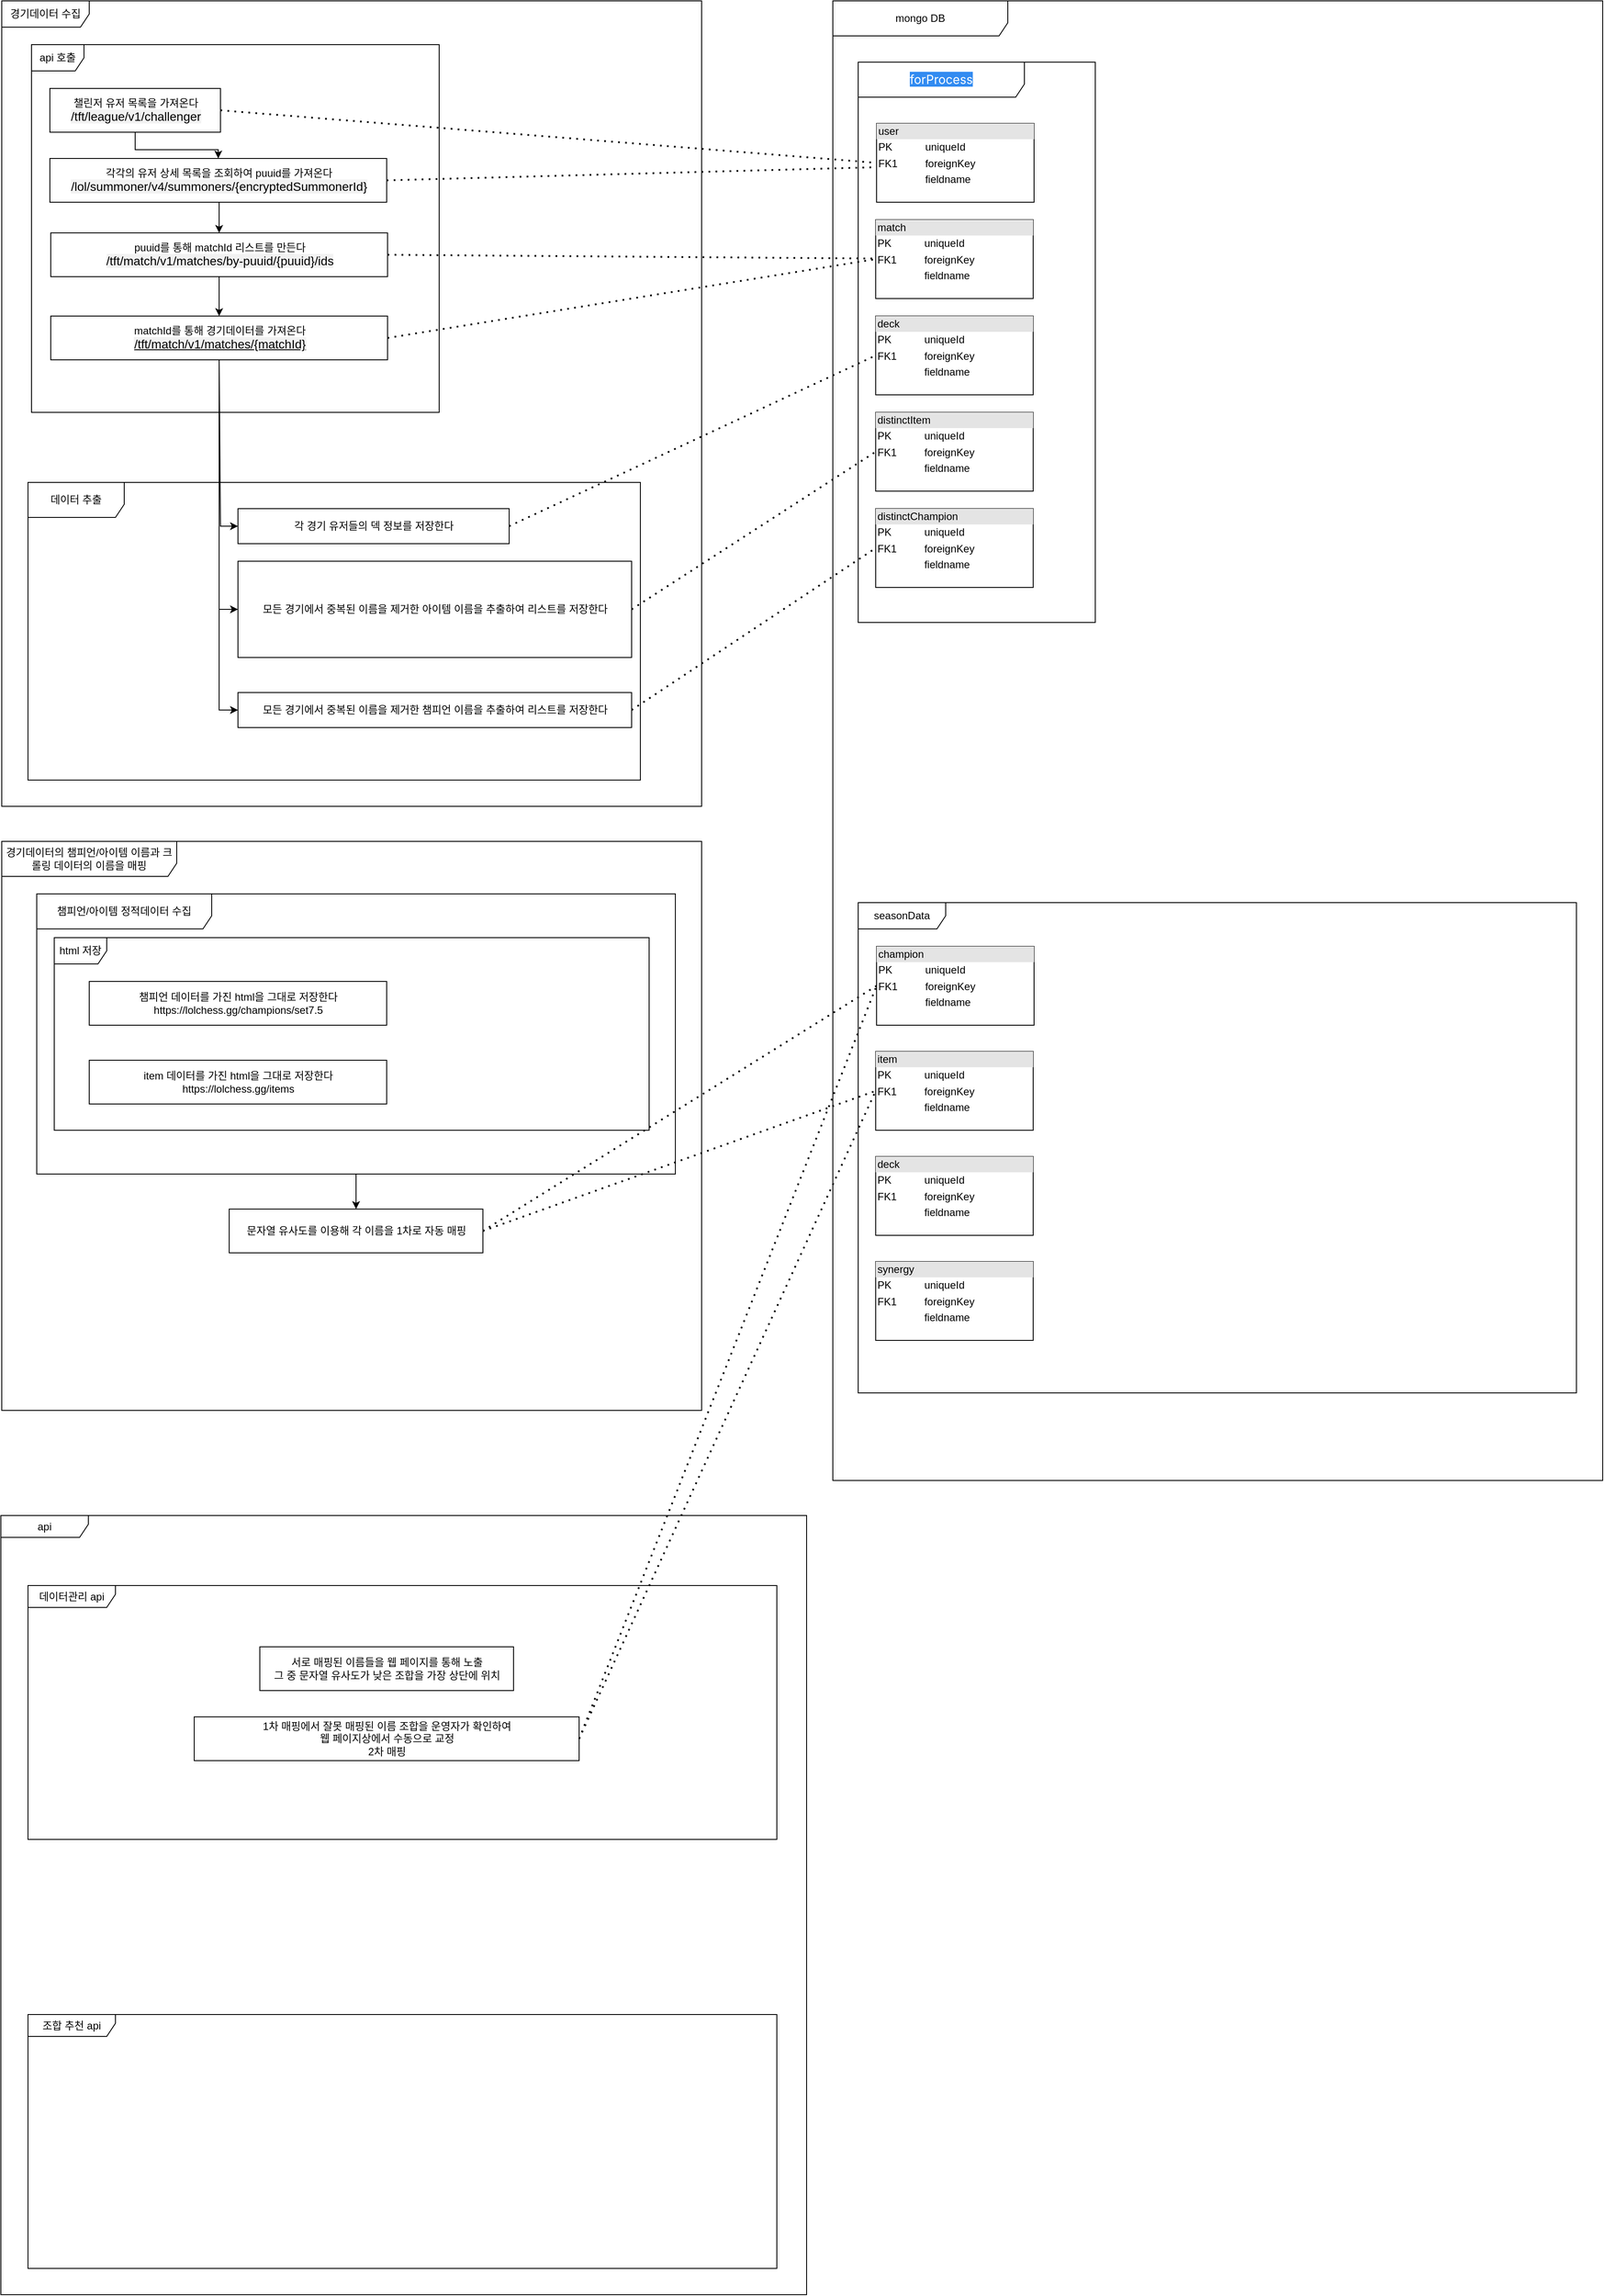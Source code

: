 <mxfile version="20.3.0" type="device"><diagram id="B2jiIG0YvvxatT9xb0-u" name="Page-1"><mxGraphModel dx="2302" dy="2394" grid="1" gridSize="10" guides="1" tooltips="1" connect="1" arrows="1" fold="1" page="1" pageScale="1" pageWidth="827" pageHeight="1169" math="0" shadow="0"><root><mxCell id="0"/><mxCell id="1" parent="0"/><mxCell id="GlgRuHBFU9iQZW2cIzDQ-7" value="경기데이터의 챔피언/아이템 이름과 크롤링 데이터의 이름을 매핑" style="shape=umlFrame;whiteSpace=wrap;html=1;width=200;height=40;" parent="1" vertex="1"><mxGeometry x="60" y="640" width="800" height="650" as="geometry"/></mxCell><mxCell id="GlgRuHBFU9iQZW2cIzDQ-3" value="경기데이터 수집" style="shape=umlFrame;whiteSpace=wrap;html=1;width=100;height=30;" parent="1" vertex="1"><mxGeometry x="60" y="-320" width="800" height="920" as="geometry"/></mxCell><mxCell id="GlgRuHBFU9iQZW2cIzDQ-35" value="데이터 추출" style="shape=umlFrame;whiteSpace=wrap;html=1;fillColor=none;width=110;height=40;" parent="1" vertex="1"><mxGeometry x="90" y="230" width="700" height="340" as="geometry"/></mxCell><mxCell id="GlgRuHBFU9iQZW2cIzDQ-36" value="각 경기 유저들의 덱 정보를 저장한다" style="html=1;fillColor=none;" parent="1" vertex="1"><mxGeometry x="330" y="260" width="310" height="40" as="geometry"/></mxCell><mxCell id="GlgRuHBFU9iQZW2cIzDQ-34" value="api 호출" style="shape=umlFrame;whiteSpace=wrap;html=1;fillColor=none;" parent="1" vertex="1"><mxGeometry x="94" y="-270" width="466" height="420" as="geometry"/></mxCell><mxCell id="PtnKZgTQbvBjGPyo91K7-16" value="" style="edgeStyle=orthogonalEdgeStyle;rounded=0;orthogonalLoop=1;jettySize=auto;html=1;" parent="1" source="GlgRuHBFU9iQZW2cIzDQ-1" target="GlgRuHBFU9iQZW2cIzDQ-9" edge="1"><mxGeometry relative="1" as="geometry"/></mxCell><mxCell id="GlgRuHBFU9iQZW2cIzDQ-1" value="챔피언/아이템 정적데이터 수집" style="shape=umlFrame;whiteSpace=wrap;html=1;width=200;height=40;" parent="1" vertex="1"><mxGeometry x="100" y="700" width="730" height="320" as="geometry"/></mxCell><mxCell id="GlgRuHBFU9iQZW2cIzDQ-41" value="html 저장" style="shape=umlFrame;whiteSpace=wrap;html=1;fillColor=none;" parent="1" vertex="1"><mxGeometry x="120" y="750" width="680" height="220" as="geometry"/></mxCell><mxCell id="GlgRuHBFU9iQZW2cIzDQ-4" value="mongo DB" style="shape=umlFrame;whiteSpace=wrap;html=1;width=200;height=40;" parent="1" vertex="1"><mxGeometry x="1010" y="-320" width="880" height="1690" as="geometry"/></mxCell><mxCell id="GlgRuHBFU9iQZW2cIzDQ-22" value="seasonData" style="shape=umlFrame;whiteSpace=wrap;html=1;fillColor=none;width=100;height=30;" parent="1" vertex="1"><mxGeometry x="1039" y="710" width="821" height="560" as="geometry"/></mxCell><mxCell id="GlgRuHBFU9iQZW2cIzDQ-5" value="챔피언 데이터를 가진 html을 그대로 저장한다&lt;br&gt;https://lolchess.gg/champions/set7.5" style="html=1;" parent="1" vertex="1"><mxGeometry x="160" y="800" width="340" height="50" as="geometry"/></mxCell><mxCell id="GlgRuHBFU9iQZW2cIzDQ-9" value="문자열 유사도를 이용해 각 이름을 1차로 자동 매핑" style="html=1;" parent="1" vertex="1"><mxGeometry x="320" y="1060" width="290" height="50" as="geometry"/></mxCell><mxCell id="GlgRuHBFU9iQZW2cIzDQ-10" value="서로 매핑된 이름들을 웹 페이지를 통해 노출&lt;br&gt;그 중 문자열 유사도가 낮은 조합을 가장 상단에 위치" style="html=1;" parent="1" vertex="1"><mxGeometry x="355" y="1560" width="290" height="50" as="geometry"/></mxCell><mxCell id="GlgRuHBFU9iQZW2cIzDQ-11" value="1차 매핑에서 잘못 매핑된 이름 조합을 운영자가 확인하여 &lt;br&gt;웹 페이지상에서 수동으로 교정&lt;br&gt;2차 매핑" style="html=1;" parent="1" vertex="1"><mxGeometry x="280" y="1640" width="440" height="50" as="geometry"/></mxCell><mxCell id="GlgRuHBFU9iQZW2cIzDQ-16" value="&lt;div style=&quot;box-sizing:border-box;width:100%;background:#e4e4e4;padding:2px;&quot;&gt;deck&lt;/div&gt;&lt;table style=&quot;width:100%;font-size:1em;&quot; cellpadding=&quot;2&quot; cellspacing=&quot;0&quot;&gt;&lt;tbody&gt;&lt;tr&gt;&lt;td&gt;PK&lt;/td&gt;&lt;td&gt;uniqueId&lt;/td&gt;&lt;/tr&gt;&lt;tr&gt;&lt;td&gt;FK1&lt;/td&gt;&lt;td&gt;foreignKey&lt;/td&gt;&lt;/tr&gt;&lt;tr&gt;&lt;td&gt;&lt;/td&gt;&lt;td&gt;fieldname&lt;/td&gt;&lt;/tr&gt;&lt;/tbody&gt;&lt;/table&gt;" style="verticalAlign=top;align=left;overflow=fill;html=1;" parent="1" vertex="1"><mxGeometry x="1059" y="1000" width="180" height="90" as="geometry"/></mxCell><mxCell id="GlgRuHBFU9iQZW2cIzDQ-17" value="&lt;div style=&quot;box-sizing:border-box;width:100%;background:#e4e4e4;padding:2px;&quot;&gt;champion&lt;/div&gt;&lt;table style=&quot;width:100%;font-size:1em;&quot; cellpadding=&quot;2&quot; cellspacing=&quot;0&quot;&gt;&lt;tbody&gt;&lt;tr&gt;&lt;td&gt;PK&lt;/td&gt;&lt;td&gt;uniqueId&lt;/td&gt;&lt;/tr&gt;&lt;tr&gt;&lt;td&gt;FK1&lt;/td&gt;&lt;td&gt;foreignKey&lt;/td&gt;&lt;/tr&gt;&lt;tr&gt;&lt;td&gt;&lt;/td&gt;&lt;td&gt;fieldname&lt;/td&gt;&lt;/tr&gt;&lt;/tbody&gt;&lt;/table&gt;" style="verticalAlign=top;align=left;overflow=fill;html=1;" parent="1" vertex="1"><mxGeometry x="1060" y="760" width="180" height="90" as="geometry"/></mxCell><mxCell id="GlgRuHBFU9iQZW2cIzDQ-19" value="&lt;div style=&quot;box-sizing:border-box;width:100%;background:#e4e4e4;padding:2px;&quot;&gt;synergy&lt;/div&gt;&lt;table style=&quot;width:100%;font-size:1em;&quot; cellpadding=&quot;2&quot; cellspacing=&quot;0&quot;&gt;&lt;tbody&gt;&lt;tr&gt;&lt;td&gt;PK&lt;/td&gt;&lt;td&gt;uniqueId&lt;/td&gt;&lt;/tr&gt;&lt;tr&gt;&lt;td&gt;FK1&lt;/td&gt;&lt;td&gt;foreignKey&lt;/td&gt;&lt;/tr&gt;&lt;tr&gt;&lt;td&gt;&lt;/td&gt;&lt;td&gt;fieldname&lt;/td&gt;&lt;/tr&gt;&lt;/tbody&gt;&lt;/table&gt;" style="verticalAlign=top;align=left;overflow=fill;html=1;" parent="1" vertex="1"><mxGeometry x="1059" y="1120" width="180" height="90" as="geometry"/></mxCell><mxCell id="GlgRuHBFU9iQZW2cIzDQ-23" value="&lt;div style=&quot;text-align: left;&quot;&gt;&lt;font face=&quot;-apple-system, BlinkMacSystemFont, Helvetica Neue, Arial, Microsoft Yahei, simsun, Apple SD Gothic Neo, NanumGothic, Dotum, 새굴림, sans-serif&quot; color=&quot;#ffffff&quot;&gt;&lt;span style=&quot;font-size: 14px; background-color: rgb(50, 139, 241);&quot;&gt;forProcess&lt;/span&gt;&lt;/font&gt;&lt;/div&gt;" style="shape=umlFrame;whiteSpace=wrap;html=1;fillColor=none;width=190;height=40;" parent="1" vertex="1"><mxGeometry x="1039" y="-250" width="271" height="640" as="geometry"/></mxCell><mxCell id="GlgRuHBFU9iQZW2cIzDQ-26" value="&lt;div style=&quot;box-sizing:border-box;width:100%;background:#e4e4e4;padding:2px;&quot;&gt;user&lt;/div&gt;&lt;table style=&quot;width:100%;font-size:1em;&quot; cellpadding=&quot;2&quot; cellspacing=&quot;0&quot;&gt;&lt;tbody&gt;&lt;tr&gt;&lt;td&gt;PK&lt;/td&gt;&lt;td&gt;uniqueId&lt;/td&gt;&lt;/tr&gt;&lt;tr&gt;&lt;td&gt;FK1&lt;/td&gt;&lt;td&gt;foreignKey&lt;/td&gt;&lt;/tr&gt;&lt;tr&gt;&lt;td&gt;&lt;/td&gt;&lt;td&gt;fieldname&lt;/td&gt;&lt;/tr&gt;&lt;/tbody&gt;&lt;/table&gt;" style="verticalAlign=top;align=left;overflow=fill;html=1;fillColor=none;" parent="1" vertex="1"><mxGeometry x="1060" y="-180" width="180" height="90" as="geometry"/></mxCell><mxCell id="GlgRuHBFU9iQZW2cIzDQ-27" value="&lt;div style=&quot;box-sizing:border-box;width:100%;background:#e4e4e4;padding:2px;&quot;&gt;match&lt;/div&gt;&lt;table style=&quot;width:100%;font-size:1em;&quot; cellpadding=&quot;2&quot; cellspacing=&quot;0&quot;&gt;&lt;tbody&gt;&lt;tr&gt;&lt;td&gt;PK&lt;/td&gt;&lt;td&gt;uniqueId&lt;/td&gt;&lt;/tr&gt;&lt;tr&gt;&lt;td&gt;FK1&lt;/td&gt;&lt;td&gt;foreignKey&lt;/td&gt;&lt;/tr&gt;&lt;tr&gt;&lt;td&gt;&lt;/td&gt;&lt;td&gt;fieldname&lt;/td&gt;&lt;/tr&gt;&lt;/tbody&gt;&lt;/table&gt;" style="verticalAlign=top;align=left;overflow=fill;html=1;fillColor=none;" parent="1" vertex="1"><mxGeometry x="1059" y="-70" width="180" height="90" as="geometry"/></mxCell><mxCell id="GlgRuHBFU9iQZW2cIzDQ-42" style="edgeStyle=orthogonalEdgeStyle;rounded=0;orthogonalLoop=1;jettySize=auto;html=1;entryX=0.5;entryY=0;entryDx=0;entryDy=0;" parent="1" source="GlgRuHBFU9iQZW2cIzDQ-28" target="GlgRuHBFU9iQZW2cIzDQ-29" edge="1"><mxGeometry relative="1" as="geometry"/></mxCell><mxCell id="GlgRuHBFU9iQZW2cIzDQ-28" value="챌린저 유저 목록을 가져온다&lt;br&gt;&lt;a style=&quot;box-sizing: border-box; background-color: rgb(242, 242, 242); color: black; text-decoration-line: none; font-family: Spiegel-Regular, sans-serif; font-size: 14px; text-align: left;&quot; href=&quot;https://developer.riotgames.com/apis#tft-league-v1/GET_getChallengerLeague&quot;&gt;/tft/league/v1/challenger&lt;/a&gt;" style="html=1;fillColor=none;" parent="1" vertex="1"><mxGeometry x="115" y="-220" width="195" height="50" as="geometry"/></mxCell><mxCell id="GlgRuHBFU9iQZW2cIzDQ-43" style="edgeStyle=orthogonalEdgeStyle;rounded=0;orthogonalLoop=1;jettySize=auto;html=1;exitX=0.5;exitY=1;exitDx=0;exitDy=0;entryX=0.5;entryY=0;entryDx=0;entryDy=0;" parent="1" source="GlgRuHBFU9iQZW2cIzDQ-29" target="GlgRuHBFU9iQZW2cIzDQ-30" edge="1"><mxGeometry relative="1" as="geometry"/></mxCell><mxCell id="GlgRuHBFU9iQZW2cIzDQ-29" value="각각의 유저 상세 목록을 조회하여 puuid를 가져온다&lt;br&gt;&lt;a style=&quot;box-sizing: border-box; background-color: rgb(242, 242, 242); color: black; text-decoration-line: none; font-family: Spiegel-Regular, sans-serif; font-size: 14px; text-align: left;&quot; href=&quot;https://developer.riotgames.com/apis#summoner-v4/GET_getBySummonerId&quot;&gt;/lol/summoner/v4/summoners/{encryptedSummonerId}&lt;/a&gt;" style="html=1;fillColor=none;" parent="1" vertex="1"><mxGeometry x="115" y="-140" width="385" height="50" as="geometry"/></mxCell><mxCell id="GlgRuHBFU9iQZW2cIzDQ-44" style="edgeStyle=orthogonalEdgeStyle;rounded=0;orthogonalLoop=1;jettySize=auto;html=1;exitX=0.5;exitY=1;exitDx=0;exitDy=0;entryX=0.5;entryY=0;entryDx=0;entryDy=0;" parent="1" source="GlgRuHBFU9iQZW2cIzDQ-30" target="GlgRuHBFU9iQZW2cIzDQ-32" edge="1"><mxGeometry relative="1" as="geometry"/></mxCell><mxCell id="GlgRuHBFU9iQZW2cIzDQ-30" value="puuid를 통해 matchId 리스트를 만든다&lt;br&gt;&lt;a style=&quot;box-sizing: border-box; background-color: rgb(242, 242, 242); color: black; text-decoration-line: none; font-family: Spiegel-Regular, sans-serif; font-size: 14px; text-align: left;&quot; href=&quot;https://developer.riotgames.com/apis#tft-match-v1/GET_getMatchIdsByPUUID&quot;&gt;/tft/match/v1/matches/by-puuid/{puuid}/ids&lt;/a&gt;" style="html=1;fillColor=none;" parent="1" vertex="1"><mxGeometry x="116" y="-55" width="385" height="50" as="geometry"/></mxCell><mxCell id="GlgRuHBFU9iQZW2cIzDQ-46" style="edgeStyle=orthogonalEdgeStyle;rounded=0;orthogonalLoop=1;jettySize=auto;html=1;exitX=0.5;exitY=1;exitDx=0;exitDy=0;entryX=0;entryY=0.5;entryDx=0;entryDy=0;" parent="1" source="GlgRuHBFU9iQZW2cIzDQ-32" target="GlgRuHBFU9iQZW2cIzDQ-37" edge="1"><mxGeometry relative="1" as="geometry"/></mxCell><mxCell id="GlgRuHBFU9iQZW2cIzDQ-47" style="edgeStyle=orthogonalEdgeStyle;rounded=0;orthogonalLoop=1;jettySize=auto;html=1;exitX=0.5;exitY=1;exitDx=0;exitDy=0;entryX=0;entryY=0.5;entryDx=0;entryDy=0;" parent="1" source="GlgRuHBFU9iQZW2cIzDQ-32" target="GlgRuHBFU9iQZW2cIzDQ-38" edge="1"><mxGeometry relative="1" as="geometry"/></mxCell><mxCell id="GlgRuHBFU9iQZW2cIzDQ-32" value="matchId를 통해 경기데이터를 가져온다&lt;br&gt;&lt;a style=&quot;box-sizing: border-box; background-color: rgb(242, 242, 242); color: black; outline: 0px; font-family: Spiegel-Regular, sans-serif; font-size: 14px; text-align: left;&quot; href=&quot;https://developer.riotgames.com/apis#tft-match-v1/GET_getMatch&quot;&gt;/tft/match/v1/matches/{matchId}&lt;/a&gt;" style="html=1;fillColor=none;" parent="1" vertex="1"><mxGeometry x="116" y="40" width="385" height="50" as="geometry"/></mxCell><mxCell id="GlgRuHBFU9iQZW2cIzDQ-33" value="&lt;div style=&quot;box-sizing:border-box;width:100%;background:#e4e4e4;padding:2px;&quot;&gt;item&lt;/div&gt;&lt;table style=&quot;width:100%;font-size:1em;&quot; cellpadding=&quot;2&quot; cellspacing=&quot;0&quot;&gt;&lt;tbody&gt;&lt;tr&gt;&lt;td&gt;PK&lt;/td&gt;&lt;td&gt;uniqueId&lt;/td&gt;&lt;/tr&gt;&lt;tr&gt;&lt;td&gt;FK1&lt;/td&gt;&lt;td&gt;foreignKey&lt;/td&gt;&lt;/tr&gt;&lt;tr&gt;&lt;td&gt;&lt;/td&gt;&lt;td&gt;fieldname&lt;/td&gt;&lt;/tr&gt;&lt;/tbody&gt;&lt;/table&gt;" style="verticalAlign=top;align=left;overflow=fill;html=1;" parent="1" vertex="1"><mxGeometry x="1059" y="880" width="180" height="90" as="geometry"/></mxCell><mxCell id="GlgRuHBFU9iQZW2cIzDQ-37" value="모든 경기에서 중복된 이름을 제거한 챔피언 이름을 추출하여 리스트를 저장한다" style="html=1;fillColor=none;" parent="1" vertex="1"><mxGeometry x="330" y="470" width="450" height="40" as="geometry"/></mxCell><mxCell id="GlgRuHBFU9iQZW2cIzDQ-38" value="모든 경기에서 중복된 이름을 제거한 아이템 이름을 추출하여 리스트를 저장한다" style="html=1;fillColor=none;" parent="1" vertex="1"><mxGeometry x="330" y="320" width="450" height="110" as="geometry"/></mxCell><mxCell id="GlgRuHBFU9iQZW2cIzDQ-39" value="&lt;div style=&quot;box-sizing:border-box;width:100%;background:#e4e4e4;padding:2px;&quot;&gt;distinctChampion&lt;/div&gt;&lt;table style=&quot;width:100%;font-size:1em;&quot; cellpadding=&quot;2&quot; cellspacing=&quot;0&quot;&gt;&lt;tbody&gt;&lt;tr&gt;&lt;td&gt;PK&lt;/td&gt;&lt;td&gt;uniqueId&lt;/td&gt;&lt;/tr&gt;&lt;tr&gt;&lt;td&gt;FK1&lt;/td&gt;&lt;td&gt;foreignKey&lt;/td&gt;&lt;/tr&gt;&lt;tr&gt;&lt;td&gt;&lt;/td&gt;&lt;td&gt;fieldname&lt;/td&gt;&lt;/tr&gt;&lt;/tbody&gt;&lt;/table&gt;" style="verticalAlign=top;align=left;overflow=fill;html=1;fillColor=none;" parent="1" vertex="1"><mxGeometry x="1059" y="260" width="180" height="90" as="geometry"/></mxCell><mxCell id="GlgRuHBFU9iQZW2cIzDQ-40" value="&lt;div style=&quot;box-sizing:border-box;width:100%;background:#e4e4e4;padding:2px;&quot;&gt;distinctItem&lt;/div&gt;&lt;table style=&quot;width:100%;font-size:1em;&quot; cellpadding=&quot;2&quot; cellspacing=&quot;0&quot;&gt;&lt;tbody&gt;&lt;tr&gt;&lt;td&gt;PK&lt;/td&gt;&lt;td&gt;uniqueId&lt;/td&gt;&lt;/tr&gt;&lt;tr&gt;&lt;td&gt;FK1&lt;/td&gt;&lt;td&gt;foreignKey&lt;/td&gt;&lt;/tr&gt;&lt;tr&gt;&lt;td&gt;&lt;/td&gt;&lt;td&gt;fieldname&lt;/td&gt;&lt;/tr&gt;&lt;/tbody&gt;&lt;/table&gt;" style="verticalAlign=top;align=left;overflow=fill;html=1;fillColor=none;" parent="1" vertex="1"><mxGeometry x="1059" y="150" width="180" height="90" as="geometry"/></mxCell><mxCell id="GlgRuHBFU9iQZW2cIzDQ-48" value="item 데이터를 가진 html을 그대로 저장한다&lt;br&gt;https://lolchess.gg/items" style="html=1;" parent="1" vertex="1"><mxGeometry x="160" y="890" width="340" height="50" as="geometry"/></mxCell><mxCell id="PtnKZgTQbvBjGPyo91K7-1" value="" style="endArrow=classic;html=1;rounded=0;exitX=0.5;exitY=1;exitDx=0;exitDy=0;entryX=0;entryY=0.5;entryDx=0;entryDy=0;" parent="1" source="GlgRuHBFU9iQZW2cIzDQ-32" target="GlgRuHBFU9iQZW2cIzDQ-36" edge="1"><mxGeometry width="50" height="50" relative="1" as="geometry"><mxPoint x="830" y="290" as="sourcePoint"/><mxPoint x="880" y="240" as="targetPoint"/><Array as="points"><mxPoint x="310" y="280"/></Array></mxGeometry></mxCell><mxCell id="PtnKZgTQbvBjGPyo91K7-2" value="" style="endArrow=none;dashed=1;html=1;dashPattern=1 3;strokeWidth=2;rounded=0;exitX=1;exitY=0.5;exitDx=0;exitDy=0;entryX=0;entryY=0.5;entryDx=0;entryDy=0;" parent="1" source="GlgRuHBFU9iQZW2cIzDQ-28" target="GlgRuHBFU9iQZW2cIzDQ-26" edge="1"><mxGeometry width="50" height="50" relative="1" as="geometry"><mxPoint x="900" y="-70" as="sourcePoint"/><mxPoint x="950" y="-120" as="targetPoint"/></mxGeometry></mxCell><mxCell id="PtnKZgTQbvBjGPyo91K7-3" value="" style="endArrow=none;dashed=1;html=1;dashPattern=1 3;strokeWidth=2;rounded=0;exitX=1;exitY=0.5;exitDx=0;exitDy=0;" parent="1" source="GlgRuHBFU9iQZW2cIzDQ-29" edge="1"><mxGeometry width="50" height="50" relative="1" as="geometry"><mxPoint x="900" y="-70" as="sourcePoint"/><mxPoint x="1060" y="-130" as="targetPoint"/></mxGeometry></mxCell><mxCell id="PtnKZgTQbvBjGPyo91K7-4" value="" style="endArrow=none;dashed=1;html=1;dashPattern=1 3;strokeWidth=2;rounded=0;exitX=1;exitY=0.5;exitDx=0;exitDy=0;" parent="1" source="GlgRuHBFU9iQZW2cIzDQ-30" target="GlgRuHBFU9iQZW2cIzDQ-27" edge="1"><mxGeometry width="50" height="50" relative="1" as="geometry"><mxPoint x="900" y="-70" as="sourcePoint"/><mxPoint x="950" y="-120" as="targetPoint"/></mxGeometry></mxCell><mxCell id="PtnKZgTQbvBjGPyo91K7-5" value="" style="endArrow=none;dashed=1;html=1;dashPattern=1 3;strokeWidth=2;rounded=0;exitX=1;exitY=0.5;exitDx=0;exitDy=0;entryX=0;entryY=0.5;entryDx=0;entryDy=0;" parent="1" source="GlgRuHBFU9iQZW2cIzDQ-32" target="GlgRuHBFU9iQZW2cIzDQ-27" edge="1"><mxGeometry width="50" height="50" relative="1" as="geometry"><mxPoint x="900" y="-70" as="sourcePoint"/><mxPoint x="950" y="-120" as="targetPoint"/></mxGeometry></mxCell><mxCell id="PtnKZgTQbvBjGPyo91K7-6" value="" style="endArrow=none;dashed=1;html=1;dashPattern=1 3;strokeWidth=2;rounded=0;exitX=1;exitY=0.5;exitDx=0;exitDy=0;entryX=0;entryY=0.5;entryDx=0;entryDy=0;" parent="1" source="GlgRuHBFU9iQZW2cIzDQ-38" target="GlgRuHBFU9iQZW2cIzDQ-40" edge="1"><mxGeometry width="50" height="50" relative="1" as="geometry"><mxPoint x="900" y="400" as="sourcePoint"/><mxPoint x="950" y="350" as="targetPoint"/></mxGeometry></mxCell><mxCell id="PtnKZgTQbvBjGPyo91K7-7" value="" style="endArrow=none;dashed=1;html=1;dashPattern=1 3;strokeWidth=2;rounded=0;exitX=1;exitY=0.5;exitDx=0;exitDy=0;entryX=0;entryY=0.5;entryDx=0;entryDy=0;" parent="1" source="GlgRuHBFU9iQZW2cIzDQ-37" target="GlgRuHBFU9iQZW2cIzDQ-39" edge="1"><mxGeometry width="50" height="50" relative="1" as="geometry"><mxPoint x="900" y="400" as="sourcePoint"/><mxPoint x="950" y="350" as="targetPoint"/></mxGeometry></mxCell><mxCell id="PtnKZgTQbvBjGPyo91K7-8" value="&lt;div style=&quot;box-sizing:border-box;width:100%;background:#e4e4e4;padding:2px;&quot;&gt;deck&lt;/div&gt;&lt;table style=&quot;width:100%;font-size:1em;&quot; cellpadding=&quot;2&quot; cellspacing=&quot;0&quot;&gt;&lt;tbody&gt;&lt;tr&gt;&lt;td&gt;PK&lt;/td&gt;&lt;td&gt;uniqueId&lt;/td&gt;&lt;/tr&gt;&lt;tr&gt;&lt;td&gt;FK1&lt;/td&gt;&lt;td&gt;foreignKey&lt;/td&gt;&lt;/tr&gt;&lt;tr&gt;&lt;td&gt;&lt;/td&gt;&lt;td&gt;fieldname&lt;/td&gt;&lt;/tr&gt;&lt;/tbody&gt;&lt;/table&gt;" style="verticalAlign=top;align=left;overflow=fill;html=1;" parent="1" vertex="1"><mxGeometry x="1059" y="40" width="180" height="90" as="geometry"/></mxCell><mxCell id="PtnKZgTQbvBjGPyo91K7-9" value="" style="endArrow=none;dashed=1;html=1;dashPattern=1 3;strokeWidth=2;rounded=0;exitX=1;exitY=0.5;exitDx=0;exitDy=0;entryX=0;entryY=0.5;entryDx=0;entryDy=0;" parent="1" source="GlgRuHBFU9iQZW2cIzDQ-36" target="PtnKZgTQbvBjGPyo91K7-8" edge="1"><mxGeometry width="50" height="50" relative="1" as="geometry"><mxPoint x="900" y="400" as="sourcePoint"/><mxPoint x="950" y="350" as="targetPoint"/></mxGeometry></mxCell><mxCell id="PtnKZgTQbvBjGPyo91K7-12" value="" style="endArrow=none;dashed=1;html=1;dashPattern=1 3;strokeWidth=2;rounded=0;exitX=1;exitY=0.5;exitDx=0;exitDy=0;entryX=0;entryY=0.5;entryDx=0;entryDy=0;" parent="1" source="GlgRuHBFU9iQZW2cIzDQ-9" target="GlgRuHBFU9iQZW2cIzDQ-17" edge="1"><mxGeometry width="50" height="50" relative="1" as="geometry"><mxPoint x="1150" y="1230" as="sourcePoint"/><mxPoint x="1200" y="1180" as="targetPoint"/></mxGeometry></mxCell><mxCell id="PtnKZgTQbvBjGPyo91K7-13" value="" style="endArrow=none;dashed=1;html=1;dashPattern=1 3;strokeWidth=2;rounded=0;exitX=1;exitY=0.5;exitDx=0;exitDy=0;entryX=0;entryY=0.5;entryDx=0;entryDy=0;" parent="1" source="GlgRuHBFU9iQZW2cIzDQ-9" target="GlgRuHBFU9iQZW2cIzDQ-33" edge="1"><mxGeometry width="50" height="50" relative="1" as="geometry"><mxPoint x="1150" y="1230" as="sourcePoint"/><mxPoint x="1200" y="1180" as="targetPoint"/></mxGeometry></mxCell><mxCell id="PtnKZgTQbvBjGPyo91K7-14" value="" style="endArrow=none;dashed=1;html=1;dashPattern=1 3;strokeWidth=2;rounded=0;exitX=1;exitY=0.5;exitDx=0;exitDy=0;entryX=0;entryY=0.5;entryDx=0;entryDy=0;" parent="1" source="GlgRuHBFU9iQZW2cIzDQ-11" target="GlgRuHBFU9iQZW2cIzDQ-17" edge="1"><mxGeometry width="50" height="50" relative="1" as="geometry"><mxPoint x="1150" y="1230" as="sourcePoint"/><mxPoint x="1200" y="1180" as="targetPoint"/></mxGeometry></mxCell><mxCell id="PtnKZgTQbvBjGPyo91K7-15" value="" style="endArrow=none;dashed=1;html=1;dashPattern=1 3;strokeWidth=2;rounded=0;exitX=1;exitY=0.5;exitDx=0;exitDy=0;entryX=0;entryY=0.5;entryDx=0;entryDy=0;" parent="1" source="GlgRuHBFU9iQZW2cIzDQ-11" target="GlgRuHBFU9iQZW2cIzDQ-33" edge="1"><mxGeometry width="50" height="50" relative="1" as="geometry"><mxPoint x="1150" y="1230" as="sourcePoint"/><mxPoint x="1200" y="1180" as="targetPoint"/></mxGeometry></mxCell><mxCell id="PtnKZgTQbvBjGPyo91K7-17" value="api" style="shape=umlFrame;whiteSpace=wrap;html=1;width=100;height=25;" parent="1" vertex="1"><mxGeometry x="59" y="1410" width="921" height="890" as="geometry"/></mxCell><mxCell id="GlgRuHBFU9iQZW2cIzDQ-2" value="조합 추천 api" style="shape=umlFrame;whiteSpace=wrap;html=1;width=100;height=25;" parent="1" vertex="1"><mxGeometry x="90" y="1980" width="856" height="290" as="geometry"/></mxCell><mxCell id="PtnKZgTQbvBjGPyo91K7-18" value="데이터관리 api" style="shape=umlFrame;whiteSpace=wrap;html=1;width=100;height=25;" parent="1" vertex="1"><mxGeometry x="90" y="1490" width="856" height="290" as="geometry"/></mxCell></root></mxGraphModel></diagram></mxfile>